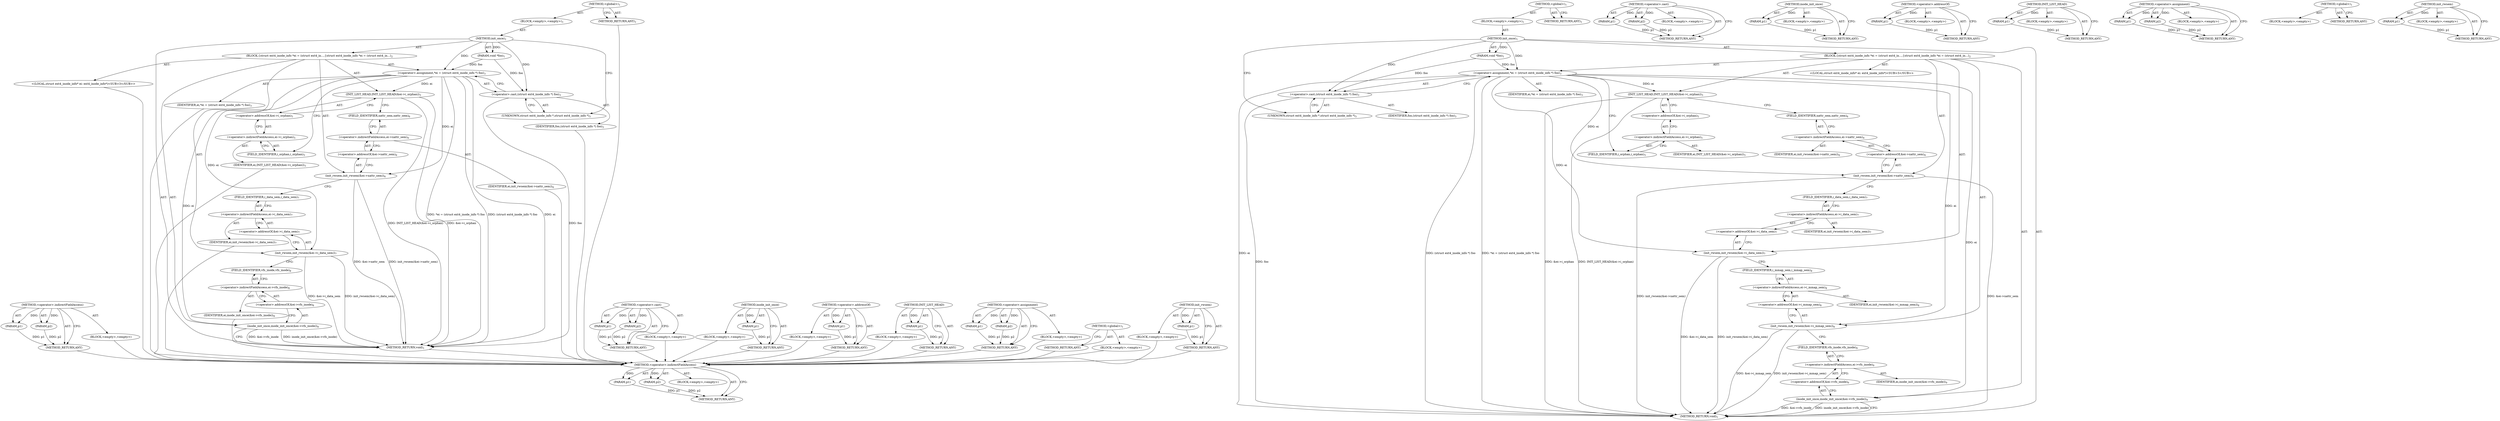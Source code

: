 digraph "init_rwsem" {
vulnerable_74 [label=<(METHOD,&lt;operator&gt;.indirectFieldAccess)>];
vulnerable_75 [label=<(PARAM,p1)>];
vulnerable_76 [label=<(PARAM,p2)>];
vulnerable_77 [label=<(BLOCK,&lt;empty&gt;,&lt;empty&gt;)>];
vulnerable_78 [label=<(METHOD_RETURN,ANY)>];
vulnerable_6 [label=<(METHOD,&lt;global&gt;)<SUB>1</SUB>>];
vulnerable_7 [label=<(BLOCK,&lt;empty&gt;,&lt;empty&gt;)<SUB>1</SUB>>];
vulnerable_8 [label=<(METHOD,init_once)<SUB>1</SUB>>];
vulnerable_9 [label=<(PARAM,void *foo)<SUB>1</SUB>>];
vulnerable_10 [label=<(BLOCK,{
	struct ext4_inode_info *ei = (struct ext4_in...,{
	struct ext4_inode_info *ei = (struct ext4_in...)<SUB>2</SUB>>];
vulnerable_11 [label="<(LOCAL,struct ext4_inode_info* ei: ext4_inode_info*)<SUB>3</SUB>>"];
vulnerable_12 [label=<(&lt;operator&gt;.assignment,*ei = (struct ext4_inode_info *) foo)<SUB>3</SUB>>];
vulnerable_13 [label=<(IDENTIFIER,ei,*ei = (struct ext4_inode_info *) foo)<SUB>3</SUB>>];
vulnerable_14 [label=<(&lt;operator&gt;.cast,(struct ext4_inode_info *) foo)<SUB>3</SUB>>];
vulnerable_15 [label=<(UNKNOWN,struct ext4_inode_info *,struct ext4_inode_info *)<SUB>3</SUB>>];
vulnerable_16 [label=<(IDENTIFIER,foo,(struct ext4_inode_info *) foo)<SUB>3</SUB>>];
vulnerable_17 [label=<(INIT_LIST_HEAD,INIT_LIST_HEAD(&amp;ei-&gt;i_orphan))<SUB>5</SUB>>];
vulnerable_18 [label=<(&lt;operator&gt;.addressOf,&amp;ei-&gt;i_orphan)<SUB>5</SUB>>];
vulnerable_19 [label=<(&lt;operator&gt;.indirectFieldAccess,ei-&gt;i_orphan)<SUB>5</SUB>>];
vulnerable_20 [label=<(IDENTIFIER,ei,INIT_LIST_HEAD(&amp;ei-&gt;i_orphan))<SUB>5</SUB>>];
vulnerable_21 [label=<(FIELD_IDENTIFIER,i_orphan,i_orphan)<SUB>5</SUB>>];
vulnerable_22 [label=<(init_rwsem,init_rwsem(&amp;ei-&gt;xattr_sem))<SUB>6</SUB>>];
vulnerable_23 [label=<(&lt;operator&gt;.addressOf,&amp;ei-&gt;xattr_sem)<SUB>6</SUB>>];
vulnerable_24 [label=<(&lt;operator&gt;.indirectFieldAccess,ei-&gt;xattr_sem)<SUB>6</SUB>>];
vulnerable_25 [label=<(IDENTIFIER,ei,init_rwsem(&amp;ei-&gt;xattr_sem))<SUB>6</SUB>>];
vulnerable_26 [label=<(FIELD_IDENTIFIER,xattr_sem,xattr_sem)<SUB>6</SUB>>];
vulnerable_27 [label=<(init_rwsem,init_rwsem(&amp;ei-&gt;i_data_sem))<SUB>7</SUB>>];
vulnerable_28 [label=<(&lt;operator&gt;.addressOf,&amp;ei-&gt;i_data_sem)<SUB>7</SUB>>];
vulnerable_29 [label=<(&lt;operator&gt;.indirectFieldAccess,ei-&gt;i_data_sem)<SUB>7</SUB>>];
vulnerable_30 [label=<(IDENTIFIER,ei,init_rwsem(&amp;ei-&gt;i_data_sem))<SUB>7</SUB>>];
vulnerable_31 [label=<(FIELD_IDENTIFIER,i_data_sem,i_data_sem)<SUB>7</SUB>>];
vulnerable_32 [label=<(inode_init_once,inode_init_once(&amp;ei-&gt;vfs_inode))<SUB>8</SUB>>];
vulnerable_33 [label=<(&lt;operator&gt;.addressOf,&amp;ei-&gt;vfs_inode)<SUB>8</SUB>>];
vulnerable_34 [label=<(&lt;operator&gt;.indirectFieldAccess,ei-&gt;vfs_inode)<SUB>8</SUB>>];
vulnerable_35 [label=<(IDENTIFIER,ei,inode_init_once(&amp;ei-&gt;vfs_inode))<SUB>8</SUB>>];
vulnerable_36 [label=<(FIELD_IDENTIFIER,vfs_inode,vfs_inode)<SUB>8</SUB>>];
vulnerable_37 [label=<(METHOD_RETURN,void)<SUB>1</SUB>>];
vulnerable_39 [label=<(METHOD_RETURN,ANY)<SUB>1</SUB>>];
vulnerable_61 [label=<(METHOD,&lt;operator&gt;.cast)>];
vulnerable_62 [label=<(PARAM,p1)>];
vulnerable_63 [label=<(PARAM,p2)>];
vulnerable_64 [label=<(BLOCK,&lt;empty&gt;,&lt;empty&gt;)>];
vulnerable_65 [label=<(METHOD_RETURN,ANY)>];
vulnerable_83 [label=<(METHOD,inode_init_once)>];
vulnerable_84 [label=<(PARAM,p1)>];
vulnerable_85 [label=<(BLOCK,&lt;empty&gt;,&lt;empty&gt;)>];
vulnerable_86 [label=<(METHOD_RETURN,ANY)>];
vulnerable_70 [label=<(METHOD,&lt;operator&gt;.addressOf)>];
vulnerable_71 [label=<(PARAM,p1)>];
vulnerable_72 [label=<(BLOCK,&lt;empty&gt;,&lt;empty&gt;)>];
vulnerable_73 [label=<(METHOD_RETURN,ANY)>];
vulnerable_66 [label=<(METHOD,INIT_LIST_HEAD)>];
vulnerable_67 [label=<(PARAM,p1)>];
vulnerable_68 [label=<(BLOCK,&lt;empty&gt;,&lt;empty&gt;)>];
vulnerable_69 [label=<(METHOD_RETURN,ANY)>];
vulnerable_56 [label=<(METHOD,&lt;operator&gt;.assignment)>];
vulnerable_57 [label=<(PARAM,p1)>];
vulnerable_58 [label=<(PARAM,p2)>];
vulnerable_59 [label=<(BLOCK,&lt;empty&gt;,&lt;empty&gt;)>];
vulnerable_60 [label=<(METHOD_RETURN,ANY)>];
vulnerable_50 [label=<(METHOD,&lt;global&gt;)<SUB>1</SUB>>];
vulnerable_51 [label=<(BLOCK,&lt;empty&gt;,&lt;empty&gt;)>];
vulnerable_52 [label=<(METHOD_RETURN,ANY)>];
vulnerable_79 [label=<(METHOD,init_rwsem)>];
vulnerable_80 [label=<(PARAM,p1)>];
vulnerable_81 [label=<(BLOCK,&lt;empty&gt;,&lt;empty&gt;)>];
vulnerable_82 [label=<(METHOD_RETURN,ANY)>];
fixed_79 [label=<(METHOD,&lt;operator&gt;.indirectFieldAccess)>];
fixed_80 [label=<(PARAM,p1)>];
fixed_81 [label=<(PARAM,p2)>];
fixed_82 [label=<(BLOCK,&lt;empty&gt;,&lt;empty&gt;)>];
fixed_83 [label=<(METHOD_RETURN,ANY)>];
fixed_6 [label=<(METHOD,&lt;global&gt;)<SUB>1</SUB>>];
fixed_7 [label=<(BLOCK,&lt;empty&gt;,&lt;empty&gt;)<SUB>1</SUB>>];
fixed_8 [label=<(METHOD,init_once)<SUB>1</SUB>>];
fixed_9 [label=<(PARAM,void *foo)<SUB>1</SUB>>];
fixed_10 [label=<(BLOCK,{
	struct ext4_inode_info *ei = (struct ext4_in...,{
	struct ext4_inode_info *ei = (struct ext4_in...)<SUB>2</SUB>>];
fixed_11 [label="<(LOCAL,struct ext4_inode_info* ei: ext4_inode_info*)<SUB>3</SUB>>"];
fixed_12 [label=<(&lt;operator&gt;.assignment,*ei = (struct ext4_inode_info *) foo)<SUB>3</SUB>>];
fixed_13 [label=<(IDENTIFIER,ei,*ei = (struct ext4_inode_info *) foo)<SUB>3</SUB>>];
fixed_14 [label=<(&lt;operator&gt;.cast,(struct ext4_inode_info *) foo)<SUB>3</SUB>>];
fixed_15 [label=<(UNKNOWN,struct ext4_inode_info *,struct ext4_inode_info *)<SUB>3</SUB>>];
fixed_16 [label=<(IDENTIFIER,foo,(struct ext4_inode_info *) foo)<SUB>3</SUB>>];
fixed_17 [label=<(INIT_LIST_HEAD,INIT_LIST_HEAD(&amp;ei-&gt;i_orphan))<SUB>5</SUB>>];
fixed_18 [label=<(&lt;operator&gt;.addressOf,&amp;ei-&gt;i_orphan)<SUB>5</SUB>>];
fixed_19 [label=<(&lt;operator&gt;.indirectFieldAccess,ei-&gt;i_orphan)<SUB>5</SUB>>];
fixed_20 [label=<(IDENTIFIER,ei,INIT_LIST_HEAD(&amp;ei-&gt;i_orphan))<SUB>5</SUB>>];
fixed_21 [label=<(FIELD_IDENTIFIER,i_orphan,i_orphan)<SUB>5</SUB>>];
fixed_22 [label=<(init_rwsem,init_rwsem(&amp;ei-&gt;xattr_sem))<SUB>6</SUB>>];
fixed_23 [label=<(&lt;operator&gt;.addressOf,&amp;ei-&gt;xattr_sem)<SUB>6</SUB>>];
fixed_24 [label=<(&lt;operator&gt;.indirectFieldAccess,ei-&gt;xattr_sem)<SUB>6</SUB>>];
fixed_25 [label=<(IDENTIFIER,ei,init_rwsem(&amp;ei-&gt;xattr_sem))<SUB>6</SUB>>];
fixed_26 [label=<(FIELD_IDENTIFIER,xattr_sem,xattr_sem)<SUB>6</SUB>>];
fixed_27 [label=<(init_rwsem,init_rwsem(&amp;ei-&gt;i_data_sem))<SUB>7</SUB>>];
fixed_28 [label=<(&lt;operator&gt;.addressOf,&amp;ei-&gt;i_data_sem)<SUB>7</SUB>>];
fixed_29 [label=<(&lt;operator&gt;.indirectFieldAccess,ei-&gt;i_data_sem)<SUB>7</SUB>>];
fixed_30 [label=<(IDENTIFIER,ei,init_rwsem(&amp;ei-&gt;i_data_sem))<SUB>7</SUB>>];
fixed_31 [label=<(FIELD_IDENTIFIER,i_data_sem,i_data_sem)<SUB>7</SUB>>];
fixed_32 [label=<(init_rwsem,init_rwsem(&amp;ei-&gt;i_mmap_sem))<SUB>8</SUB>>];
fixed_33 [label=<(&lt;operator&gt;.addressOf,&amp;ei-&gt;i_mmap_sem)<SUB>8</SUB>>];
fixed_34 [label=<(&lt;operator&gt;.indirectFieldAccess,ei-&gt;i_mmap_sem)<SUB>8</SUB>>];
fixed_35 [label=<(IDENTIFIER,ei,init_rwsem(&amp;ei-&gt;i_mmap_sem))<SUB>8</SUB>>];
fixed_36 [label=<(FIELD_IDENTIFIER,i_mmap_sem,i_mmap_sem)<SUB>8</SUB>>];
fixed_37 [label=<(inode_init_once,inode_init_once(&amp;ei-&gt;vfs_inode))<SUB>9</SUB>>];
fixed_38 [label=<(&lt;operator&gt;.addressOf,&amp;ei-&gt;vfs_inode)<SUB>9</SUB>>];
fixed_39 [label=<(&lt;operator&gt;.indirectFieldAccess,ei-&gt;vfs_inode)<SUB>9</SUB>>];
fixed_40 [label=<(IDENTIFIER,ei,inode_init_once(&amp;ei-&gt;vfs_inode))<SUB>9</SUB>>];
fixed_41 [label=<(FIELD_IDENTIFIER,vfs_inode,vfs_inode)<SUB>9</SUB>>];
fixed_42 [label=<(METHOD_RETURN,void)<SUB>1</SUB>>];
fixed_44 [label=<(METHOD_RETURN,ANY)<SUB>1</SUB>>];
fixed_66 [label=<(METHOD,&lt;operator&gt;.cast)>];
fixed_67 [label=<(PARAM,p1)>];
fixed_68 [label=<(PARAM,p2)>];
fixed_69 [label=<(BLOCK,&lt;empty&gt;,&lt;empty&gt;)>];
fixed_70 [label=<(METHOD_RETURN,ANY)>];
fixed_88 [label=<(METHOD,inode_init_once)>];
fixed_89 [label=<(PARAM,p1)>];
fixed_90 [label=<(BLOCK,&lt;empty&gt;,&lt;empty&gt;)>];
fixed_91 [label=<(METHOD_RETURN,ANY)>];
fixed_75 [label=<(METHOD,&lt;operator&gt;.addressOf)>];
fixed_76 [label=<(PARAM,p1)>];
fixed_77 [label=<(BLOCK,&lt;empty&gt;,&lt;empty&gt;)>];
fixed_78 [label=<(METHOD_RETURN,ANY)>];
fixed_71 [label=<(METHOD,INIT_LIST_HEAD)>];
fixed_72 [label=<(PARAM,p1)>];
fixed_73 [label=<(BLOCK,&lt;empty&gt;,&lt;empty&gt;)>];
fixed_74 [label=<(METHOD_RETURN,ANY)>];
fixed_61 [label=<(METHOD,&lt;operator&gt;.assignment)>];
fixed_62 [label=<(PARAM,p1)>];
fixed_63 [label=<(PARAM,p2)>];
fixed_64 [label=<(BLOCK,&lt;empty&gt;,&lt;empty&gt;)>];
fixed_65 [label=<(METHOD_RETURN,ANY)>];
fixed_55 [label=<(METHOD,&lt;global&gt;)<SUB>1</SUB>>];
fixed_56 [label=<(BLOCK,&lt;empty&gt;,&lt;empty&gt;)>];
fixed_57 [label=<(METHOD_RETURN,ANY)>];
fixed_84 [label=<(METHOD,init_rwsem)>];
fixed_85 [label=<(PARAM,p1)>];
fixed_86 [label=<(BLOCK,&lt;empty&gt;,&lt;empty&gt;)>];
fixed_87 [label=<(METHOD_RETURN,ANY)>];
vulnerable_74 -> vulnerable_75  [key=0, label="AST: "];
vulnerable_74 -> vulnerable_75  [key=1, label="DDG: "];
vulnerable_74 -> vulnerable_77  [key=0, label="AST: "];
vulnerable_74 -> vulnerable_76  [key=0, label="AST: "];
vulnerable_74 -> vulnerable_76  [key=1, label="DDG: "];
vulnerable_74 -> vulnerable_78  [key=0, label="AST: "];
vulnerable_74 -> vulnerable_78  [key=1, label="CFG: "];
vulnerable_75 -> vulnerable_78  [key=0, label="DDG: p1"];
vulnerable_76 -> vulnerable_78  [key=0, label="DDG: p2"];
vulnerable_77 -> fixed_79  [key=0];
vulnerable_78 -> fixed_79  [key=0];
vulnerable_6 -> vulnerable_7  [key=0, label="AST: "];
vulnerable_6 -> vulnerable_39  [key=0, label="AST: "];
vulnerable_6 -> vulnerable_39  [key=1, label="CFG: "];
vulnerable_7 -> vulnerable_8  [key=0, label="AST: "];
vulnerable_8 -> vulnerable_9  [key=0, label="AST: "];
vulnerable_8 -> vulnerable_9  [key=1, label="DDG: "];
vulnerable_8 -> vulnerable_10  [key=0, label="AST: "];
vulnerable_8 -> vulnerable_37  [key=0, label="AST: "];
vulnerable_8 -> vulnerable_15  [key=0, label="CFG: "];
vulnerable_8 -> vulnerable_12  [key=0, label="DDG: "];
vulnerable_8 -> vulnerable_14  [key=0, label="DDG: "];
vulnerable_9 -> vulnerable_12  [key=0, label="DDG: foo"];
vulnerable_9 -> vulnerable_14  [key=0, label="DDG: foo"];
vulnerable_10 -> vulnerable_11  [key=0, label="AST: "];
vulnerable_10 -> vulnerable_12  [key=0, label="AST: "];
vulnerable_10 -> vulnerable_17  [key=0, label="AST: "];
vulnerable_10 -> vulnerable_22  [key=0, label="AST: "];
vulnerable_10 -> vulnerable_27  [key=0, label="AST: "];
vulnerable_10 -> vulnerable_32  [key=0, label="AST: "];
vulnerable_11 -> fixed_79  [key=0];
vulnerable_12 -> vulnerable_13  [key=0, label="AST: "];
vulnerable_12 -> vulnerable_14  [key=0, label="AST: "];
vulnerable_12 -> vulnerable_21  [key=0, label="CFG: "];
vulnerable_12 -> vulnerable_37  [key=0, label="DDG: ei"];
vulnerable_12 -> vulnerable_37  [key=1, label="DDG: (struct ext4_inode_info *) foo"];
vulnerable_12 -> vulnerable_37  [key=2, label="DDG: *ei = (struct ext4_inode_info *) foo"];
vulnerable_12 -> vulnerable_17  [key=0, label="DDG: ei"];
vulnerable_12 -> vulnerable_22  [key=0, label="DDG: ei"];
vulnerable_12 -> vulnerable_27  [key=0, label="DDG: ei"];
vulnerable_12 -> vulnerable_32  [key=0, label="DDG: ei"];
vulnerable_13 -> fixed_79  [key=0];
vulnerable_14 -> vulnerable_15  [key=0, label="AST: "];
vulnerable_14 -> vulnerable_16  [key=0, label="AST: "];
vulnerable_14 -> vulnerable_12  [key=0, label="CFG: "];
vulnerable_14 -> vulnerable_37  [key=0, label="DDG: foo"];
vulnerable_15 -> vulnerable_14  [key=0, label="CFG: "];
vulnerable_16 -> fixed_79  [key=0];
vulnerable_17 -> vulnerable_18  [key=0, label="AST: "];
vulnerable_17 -> vulnerable_26  [key=0, label="CFG: "];
vulnerable_17 -> vulnerable_37  [key=0, label="DDG: &amp;ei-&gt;i_orphan"];
vulnerable_17 -> vulnerable_37  [key=1, label="DDG: INIT_LIST_HEAD(&amp;ei-&gt;i_orphan)"];
vulnerable_18 -> vulnerable_19  [key=0, label="AST: "];
vulnerable_18 -> vulnerable_17  [key=0, label="CFG: "];
vulnerable_19 -> vulnerable_20  [key=0, label="AST: "];
vulnerable_19 -> vulnerable_21  [key=0, label="AST: "];
vulnerable_19 -> vulnerable_18  [key=0, label="CFG: "];
vulnerable_20 -> fixed_79  [key=0];
vulnerable_21 -> vulnerable_19  [key=0, label="CFG: "];
vulnerable_22 -> vulnerable_23  [key=0, label="AST: "];
vulnerable_22 -> vulnerable_31  [key=0, label="CFG: "];
vulnerable_22 -> vulnerable_37  [key=0, label="DDG: &amp;ei-&gt;xattr_sem"];
vulnerable_22 -> vulnerable_37  [key=1, label="DDG: init_rwsem(&amp;ei-&gt;xattr_sem)"];
vulnerable_23 -> vulnerable_24  [key=0, label="AST: "];
vulnerable_23 -> vulnerable_22  [key=0, label="CFG: "];
vulnerable_24 -> vulnerable_25  [key=0, label="AST: "];
vulnerable_24 -> vulnerable_26  [key=0, label="AST: "];
vulnerable_24 -> vulnerable_23  [key=0, label="CFG: "];
vulnerable_25 -> fixed_79  [key=0];
vulnerable_26 -> vulnerable_24  [key=0, label="CFG: "];
vulnerable_27 -> vulnerable_28  [key=0, label="AST: "];
vulnerable_27 -> vulnerable_36  [key=0, label="CFG: "];
vulnerable_27 -> vulnerable_37  [key=0, label="DDG: &amp;ei-&gt;i_data_sem"];
vulnerable_27 -> vulnerable_37  [key=1, label="DDG: init_rwsem(&amp;ei-&gt;i_data_sem)"];
vulnerable_28 -> vulnerable_29  [key=0, label="AST: "];
vulnerable_28 -> vulnerable_27  [key=0, label="CFG: "];
vulnerable_29 -> vulnerable_30  [key=0, label="AST: "];
vulnerable_29 -> vulnerable_31  [key=0, label="AST: "];
vulnerable_29 -> vulnerable_28  [key=0, label="CFG: "];
vulnerable_30 -> fixed_79  [key=0];
vulnerable_31 -> vulnerable_29  [key=0, label="CFG: "];
vulnerable_32 -> vulnerable_33  [key=0, label="AST: "];
vulnerable_32 -> vulnerable_37  [key=0, label="CFG: "];
vulnerable_32 -> vulnerable_37  [key=1, label="DDG: &amp;ei-&gt;vfs_inode"];
vulnerable_32 -> vulnerable_37  [key=2, label="DDG: inode_init_once(&amp;ei-&gt;vfs_inode)"];
vulnerable_33 -> vulnerable_34  [key=0, label="AST: "];
vulnerable_33 -> vulnerable_32  [key=0, label="CFG: "];
vulnerable_34 -> vulnerable_35  [key=0, label="AST: "];
vulnerable_34 -> vulnerable_36  [key=0, label="AST: "];
vulnerable_34 -> vulnerable_33  [key=0, label="CFG: "];
vulnerable_35 -> fixed_79  [key=0];
vulnerable_36 -> vulnerable_34  [key=0, label="CFG: "];
vulnerable_37 -> fixed_79  [key=0];
vulnerable_39 -> fixed_79  [key=0];
vulnerable_61 -> vulnerable_62  [key=0, label="AST: "];
vulnerable_61 -> vulnerable_62  [key=1, label="DDG: "];
vulnerable_61 -> vulnerable_64  [key=0, label="AST: "];
vulnerable_61 -> vulnerable_63  [key=0, label="AST: "];
vulnerable_61 -> vulnerable_63  [key=1, label="DDG: "];
vulnerable_61 -> vulnerable_65  [key=0, label="AST: "];
vulnerable_61 -> vulnerable_65  [key=1, label="CFG: "];
vulnerable_62 -> vulnerable_65  [key=0, label="DDG: p1"];
vulnerable_63 -> vulnerable_65  [key=0, label="DDG: p2"];
vulnerable_64 -> fixed_79  [key=0];
vulnerable_65 -> fixed_79  [key=0];
vulnerable_83 -> vulnerable_84  [key=0, label="AST: "];
vulnerable_83 -> vulnerable_84  [key=1, label="DDG: "];
vulnerable_83 -> vulnerable_85  [key=0, label="AST: "];
vulnerable_83 -> vulnerable_86  [key=0, label="AST: "];
vulnerable_83 -> vulnerable_86  [key=1, label="CFG: "];
vulnerable_84 -> vulnerable_86  [key=0, label="DDG: p1"];
vulnerable_85 -> fixed_79  [key=0];
vulnerable_86 -> fixed_79  [key=0];
vulnerable_70 -> vulnerable_71  [key=0, label="AST: "];
vulnerable_70 -> vulnerable_71  [key=1, label="DDG: "];
vulnerable_70 -> vulnerable_72  [key=0, label="AST: "];
vulnerable_70 -> vulnerable_73  [key=0, label="AST: "];
vulnerable_70 -> vulnerable_73  [key=1, label="CFG: "];
vulnerable_71 -> vulnerable_73  [key=0, label="DDG: p1"];
vulnerable_72 -> fixed_79  [key=0];
vulnerable_73 -> fixed_79  [key=0];
vulnerable_66 -> vulnerable_67  [key=0, label="AST: "];
vulnerable_66 -> vulnerable_67  [key=1, label="DDG: "];
vulnerable_66 -> vulnerable_68  [key=0, label="AST: "];
vulnerable_66 -> vulnerable_69  [key=0, label="AST: "];
vulnerable_66 -> vulnerable_69  [key=1, label="CFG: "];
vulnerable_67 -> vulnerable_69  [key=0, label="DDG: p1"];
vulnerable_68 -> fixed_79  [key=0];
vulnerable_69 -> fixed_79  [key=0];
vulnerable_56 -> vulnerable_57  [key=0, label="AST: "];
vulnerable_56 -> vulnerable_57  [key=1, label="DDG: "];
vulnerable_56 -> vulnerable_59  [key=0, label="AST: "];
vulnerable_56 -> vulnerable_58  [key=0, label="AST: "];
vulnerable_56 -> vulnerable_58  [key=1, label="DDG: "];
vulnerable_56 -> vulnerable_60  [key=0, label="AST: "];
vulnerable_56 -> vulnerable_60  [key=1, label="CFG: "];
vulnerable_57 -> vulnerable_60  [key=0, label="DDG: p1"];
vulnerable_58 -> vulnerable_60  [key=0, label="DDG: p2"];
vulnerable_59 -> fixed_79  [key=0];
vulnerable_60 -> fixed_79  [key=0];
vulnerable_50 -> vulnerable_51  [key=0, label="AST: "];
vulnerable_50 -> vulnerable_52  [key=0, label="AST: "];
vulnerable_50 -> vulnerable_52  [key=1, label="CFG: "];
vulnerable_51 -> fixed_79  [key=0];
vulnerable_52 -> fixed_79  [key=0];
vulnerable_79 -> vulnerable_80  [key=0, label="AST: "];
vulnerable_79 -> vulnerable_80  [key=1, label="DDG: "];
vulnerable_79 -> vulnerable_81  [key=0, label="AST: "];
vulnerable_79 -> vulnerable_82  [key=0, label="AST: "];
vulnerable_79 -> vulnerable_82  [key=1, label="CFG: "];
vulnerable_80 -> vulnerable_82  [key=0, label="DDG: p1"];
vulnerable_81 -> fixed_79  [key=0];
vulnerable_82 -> fixed_79  [key=0];
fixed_79 -> fixed_80  [key=0, label="AST: "];
fixed_79 -> fixed_80  [key=1, label="DDG: "];
fixed_79 -> fixed_82  [key=0, label="AST: "];
fixed_79 -> fixed_81  [key=0, label="AST: "];
fixed_79 -> fixed_81  [key=1, label="DDG: "];
fixed_79 -> fixed_83  [key=0, label="AST: "];
fixed_79 -> fixed_83  [key=1, label="CFG: "];
fixed_80 -> fixed_83  [key=0, label="DDG: p1"];
fixed_81 -> fixed_83  [key=0, label="DDG: p2"];
fixed_6 -> fixed_7  [key=0, label="AST: "];
fixed_6 -> fixed_44  [key=0, label="AST: "];
fixed_6 -> fixed_44  [key=1, label="CFG: "];
fixed_7 -> fixed_8  [key=0, label="AST: "];
fixed_8 -> fixed_9  [key=0, label="AST: "];
fixed_8 -> fixed_9  [key=1, label="DDG: "];
fixed_8 -> fixed_10  [key=0, label="AST: "];
fixed_8 -> fixed_42  [key=0, label="AST: "];
fixed_8 -> fixed_15  [key=0, label="CFG: "];
fixed_8 -> fixed_12  [key=0, label="DDG: "];
fixed_8 -> fixed_14  [key=0, label="DDG: "];
fixed_9 -> fixed_12  [key=0, label="DDG: foo"];
fixed_9 -> fixed_14  [key=0, label="DDG: foo"];
fixed_10 -> fixed_11  [key=0, label="AST: "];
fixed_10 -> fixed_12  [key=0, label="AST: "];
fixed_10 -> fixed_17  [key=0, label="AST: "];
fixed_10 -> fixed_22  [key=0, label="AST: "];
fixed_10 -> fixed_27  [key=0, label="AST: "];
fixed_10 -> fixed_32  [key=0, label="AST: "];
fixed_10 -> fixed_37  [key=0, label="AST: "];
fixed_12 -> fixed_13  [key=0, label="AST: "];
fixed_12 -> fixed_14  [key=0, label="AST: "];
fixed_12 -> fixed_21  [key=0, label="CFG: "];
fixed_12 -> fixed_42  [key=0, label="DDG: ei"];
fixed_12 -> fixed_42  [key=1, label="DDG: (struct ext4_inode_info *) foo"];
fixed_12 -> fixed_42  [key=2, label="DDG: *ei = (struct ext4_inode_info *) foo"];
fixed_12 -> fixed_17  [key=0, label="DDG: ei"];
fixed_12 -> fixed_22  [key=0, label="DDG: ei"];
fixed_12 -> fixed_27  [key=0, label="DDG: ei"];
fixed_12 -> fixed_32  [key=0, label="DDG: ei"];
fixed_12 -> fixed_37  [key=0, label="DDG: ei"];
fixed_14 -> fixed_15  [key=0, label="AST: "];
fixed_14 -> fixed_16  [key=0, label="AST: "];
fixed_14 -> fixed_12  [key=0, label="CFG: "];
fixed_14 -> fixed_42  [key=0, label="DDG: foo"];
fixed_15 -> fixed_14  [key=0, label="CFG: "];
fixed_17 -> fixed_18  [key=0, label="AST: "];
fixed_17 -> fixed_26  [key=0, label="CFG: "];
fixed_17 -> fixed_42  [key=0, label="DDG: &amp;ei-&gt;i_orphan"];
fixed_17 -> fixed_42  [key=1, label="DDG: INIT_LIST_HEAD(&amp;ei-&gt;i_orphan)"];
fixed_18 -> fixed_19  [key=0, label="AST: "];
fixed_18 -> fixed_17  [key=0, label="CFG: "];
fixed_19 -> fixed_20  [key=0, label="AST: "];
fixed_19 -> fixed_21  [key=0, label="AST: "];
fixed_19 -> fixed_18  [key=0, label="CFG: "];
fixed_21 -> fixed_19  [key=0, label="CFG: "];
fixed_22 -> fixed_23  [key=0, label="AST: "];
fixed_22 -> fixed_31  [key=0, label="CFG: "];
fixed_22 -> fixed_42  [key=0, label="DDG: &amp;ei-&gt;xattr_sem"];
fixed_22 -> fixed_42  [key=1, label="DDG: init_rwsem(&amp;ei-&gt;xattr_sem)"];
fixed_23 -> fixed_24  [key=0, label="AST: "];
fixed_23 -> fixed_22  [key=0, label="CFG: "];
fixed_24 -> fixed_25  [key=0, label="AST: "];
fixed_24 -> fixed_26  [key=0, label="AST: "];
fixed_24 -> fixed_23  [key=0, label="CFG: "];
fixed_26 -> fixed_24  [key=0, label="CFG: "];
fixed_27 -> fixed_28  [key=0, label="AST: "];
fixed_27 -> fixed_36  [key=0, label="CFG: "];
fixed_27 -> fixed_42  [key=0, label="DDG: &amp;ei-&gt;i_data_sem"];
fixed_27 -> fixed_42  [key=1, label="DDG: init_rwsem(&amp;ei-&gt;i_data_sem)"];
fixed_28 -> fixed_29  [key=0, label="AST: "];
fixed_28 -> fixed_27  [key=0, label="CFG: "];
fixed_29 -> fixed_30  [key=0, label="AST: "];
fixed_29 -> fixed_31  [key=0, label="AST: "];
fixed_29 -> fixed_28  [key=0, label="CFG: "];
fixed_31 -> fixed_29  [key=0, label="CFG: "];
fixed_32 -> fixed_33  [key=0, label="AST: "];
fixed_32 -> fixed_41  [key=0, label="CFG: "];
fixed_32 -> fixed_42  [key=0, label="DDG: &amp;ei-&gt;i_mmap_sem"];
fixed_32 -> fixed_42  [key=1, label="DDG: init_rwsem(&amp;ei-&gt;i_mmap_sem)"];
fixed_33 -> fixed_34  [key=0, label="AST: "];
fixed_33 -> fixed_32  [key=0, label="CFG: "];
fixed_34 -> fixed_35  [key=0, label="AST: "];
fixed_34 -> fixed_36  [key=0, label="AST: "];
fixed_34 -> fixed_33  [key=0, label="CFG: "];
fixed_36 -> fixed_34  [key=0, label="CFG: "];
fixed_37 -> fixed_38  [key=0, label="AST: "];
fixed_37 -> fixed_42  [key=0, label="CFG: "];
fixed_37 -> fixed_42  [key=1, label="DDG: &amp;ei-&gt;vfs_inode"];
fixed_37 -> fixed_42  [key=2, label="DDG: inode_init_once(&amp;ei-&gt;vfs_inode)"];
fixed_38 -> fixed_39  [key=0, label="AST: "];
fixed_38 -> fixed_37  [key=0, label="CFG: "];
fixed_39 -> fixed_40  [key=0, label="AST: "];
fixed_39 -> fixed_41  [key=0, label="AST: "];
fixed_39 -> fixed_38  [key=0, label="CFG: "];
fixed_41 -> fixed_39  [key=0, label="CFG: "];
fixed_66 -> fixed_67  [key=0, label="AST: "];
fixed_66 -> fixed_67  [key=1, label="DDG: "];
fixed_66 -> fixed_69  [key=0, label="AST: "];
fixed_66 -> fixed_68  [key=0, label="AST: "];
fixed_66 -> fixed_68  [key=1, label="DDG: "];
fixed_66 -> fixed_70  [key=0, label="AST: "];
fixed_66 -> fixed_70  [key=1, label="CFG: "];
fixed_67 -> fixed_70  [key=0, label="DDG: p1"];
fixed_68 -> fixed_70  [key=0, label="DDG: p2"];
fixed_88 -> fixed_89  [key=0, label="AST: "];
fixed_88 -> fixed_89  [key=1, label="DDG: "];
fixed_88 -> fixed_90  [key=0, label="AST: "];
fixed_88 -> fixed_91  [key=0, label="AST: "];
fixed_88 -> fixed_91  [key=1, label="CFG: "];
fixed_89 -> fixed_91  [key=0, label="DDG: p1"];
fixed_75 -> fixed_76  [key=0, label="AST: "];
fixed_75 -> fixed_76  [key=1, label="DDG: "];
fixed_75 -> fixed_77  [key=0, label="AST: "];
fixed_75 -> fixed_78  [key=0, label="AST: "];
fixed_75 -> fixed_78  [key=1, label="CFG: "];
fixed_76 -> fixed_78  [key=0, label="DDG: p1"];
fixed_71 -> fixed_72  [key=0, label="AST: "];
fixed_71 -> fixed_72  [key=1, label="DDG: "];
fixed_71 -> fixed_73  [key=0, label="AST: "];
fixed_71 -> fixed_74  [key=0, label="AST: "];
fixed_71 -> fixed_74  [key=1, label="CFG: "];
fixed_72 -> fixed_74  [key=0, label="DDG: p1"];
fixed_61 -> fixed_62  [key=0, label="AST: "];
fixed_61 -> fixed_62  [key=1, label="DDG: "];
fixed_61 -> fixed_64  [key=0, label="AST: "];
fixed_61 -> fixed_63  [key=0, label="AST: "];
fixed_61 -> fixed_63  [key=1, label="DDG: "];
fixed_61 -> fixed_65  [key=0, label="AST: "];
fixed_61 -> fixed_65  [key=1, label="CFG: "];
fixed_62 -> fixed_65  [key=0, label="DDG: p1"];
fixed_63 -> fixed_65  [key=0, label="DDG: p2"];
fixed_55 -> fixed_56  [key=0, label="AST: "];
fixed_55 -> fixed_57  [key=0, label="AST: "];
fixed_55 -> fixed_57  [key=1, label="CFG: "];
fixed_84 -> fixed_85  [key=0, label="AST: "];
fixed_84 -> fixed_85  [key=1, label="DDG: "];
fixed_84 -> fixed_86  [key=0, label="AST: "];
fixed_84 -> fixed_87  [key=0, label="AST: "];
fixed_84 -> fixed_87  [key=1, label="CFG: "];
fixed_85 -> fixed_87  [key=0, label="DDG: p1"];
}

